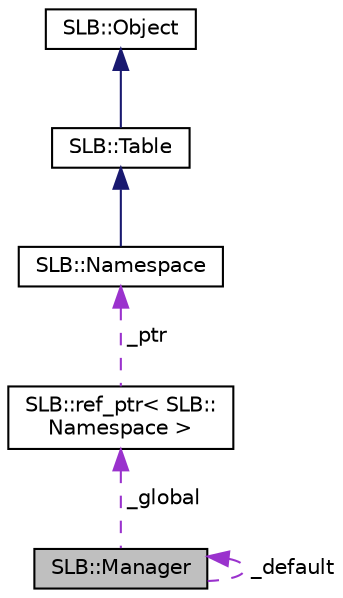 digraph "SLB::Manager"
{
  edge [fontname="Helvetica",fontsize="10",labelfontname="Helvetica",labelfontsize="10"];
  node [fontname="Helvetica",fontsize="10",shape=record];
  Node1 [label="SLB::Manager",height=0.2,width=0.4,color="black", fillcolor="grey75", style="filled", fontcolor="black"];
  Node2 -> Node1 [dir="back",color="darkorchid3",fontsize="10",style="dashed",label=" _global" ];
  Node2 [label="SLB::ref_ptr\< SLB::\lNamespace \>",height=0.2,width=0.4,color="black", fillcolor="white", style="filled",URL="$classSLB_1_1ref__ptr.html"];
  Node3 -> Node2 [dir="back",color="darkorchid3",fontsize="10",style="dashed",label=" _ptr" ];
  Node3 [label="SLB::Namespace",height=0.2,width=0.4,color="black", fillcolor="white", style="filled",URL="$classSLB_1_1Namespace.html"];
  Node4 -> Node3 [dir="back",color="midnightblue",fontsize="10",style="solid"];
  Node4 [label="SLB::Table",height=0.2,width=0.4,color="black", fillcolor="white", style="filled",URL="$classSLB_1_1Table.html"];
  Node5 -> Node4 [dir="back",color="midnightblue",fontsize="10",style="solid"];
  Node5 [label="SLB::Object",height=0.2,width=0.4,color="black", fillcolor="white", style="filled",URL="$classSLB_1_1Object.html"];
  Node1 -> Node1 [dir="back",color="darkorchid3",fontsize="10",style="dashed",label=" _default" ];
}
